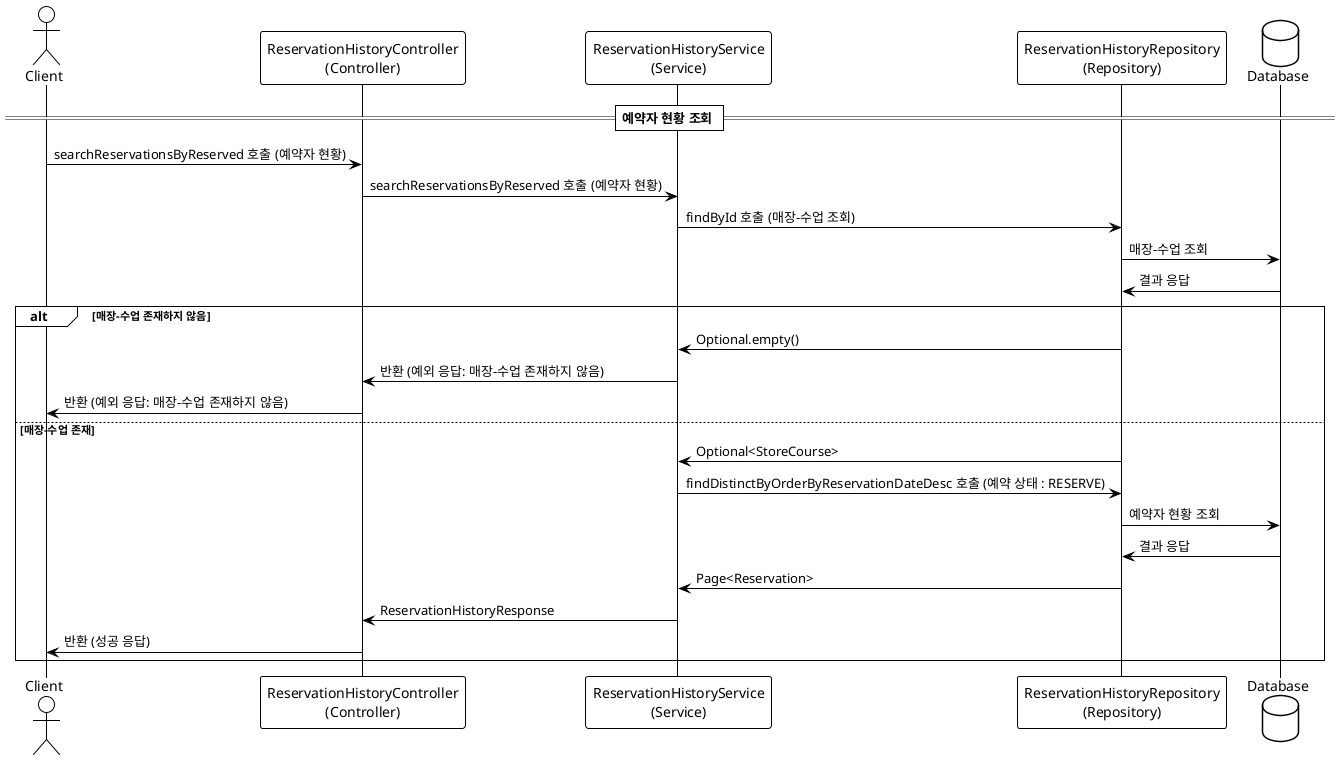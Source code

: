 @startuml
!theme plain

actor Client as client
participant "ReservationHistoryController\n(Controller)" as controller
participant "ReservationHistoryService\n(Service)" as service
participant "ReservationHistoryRepository\n(Repository)" as repository
database "Database" as db

== 예약자 현황 조회 ==
client -> controller : searchReservationsByReserved 호출 (예약자 현황)
controller -> service : searchReservationsByReserved 호출 (예약자 현황)
service -> repository : findById 호출 (매장-수업 조회)
repository -> db : 매장-수업 조회
db -> repository : 결과 응답
alt 매장-수업 존재하지 않음
    repository -> service : Optional.empty()
    service -> controller : 반환 (예외 응답: 매장-수업 존재하지 않음)
    controller -> client : 반환 (예외 응답: 매장-수업 존재하지 않음)
else 매장-수업 존재
    repository -> service : Optional<StoreCourse>
    service -> repository : findDistinctByOrderByReservationDateDesc 호출 (예약 상태 : RESERVE)
    repository -> db : 예약자 현황 조회
    db -> repository : 결과 응답
    repository -> service : Page<Reservation>
    service -> controller : ReservationHistoryResponse
    controller -> client : 반환 (성공 응답)
end

@enduml